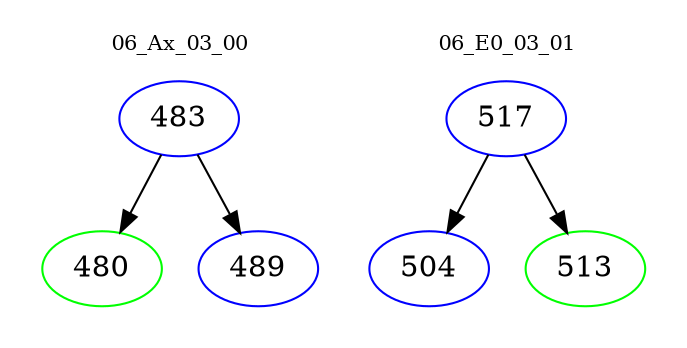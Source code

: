 digraph{
subgraph cluster_0 {
color = white
label = "06_Ax_03_00";
fontsize=10;
T0_483 [label="483", color="blue"]
T0_483 -> T0_480 [color="black"]
T0_480 [label="480", color="green"]
T0_483 -> T0_489 [color="black"]
T0_489 [label="489", color="blue"]
}
subgraph cluster_1 {
color = white
label = "06_E0_03_01";
fontsize=10;
T1_517 [label="517", color="blue"]
T1_517 -> T1_504 [color="black"]
T1_504 [label="504", color="blue"]
T1_517 -> T1_513 [color="black"]
T1_513 [label="513", color="green"]
}
}
